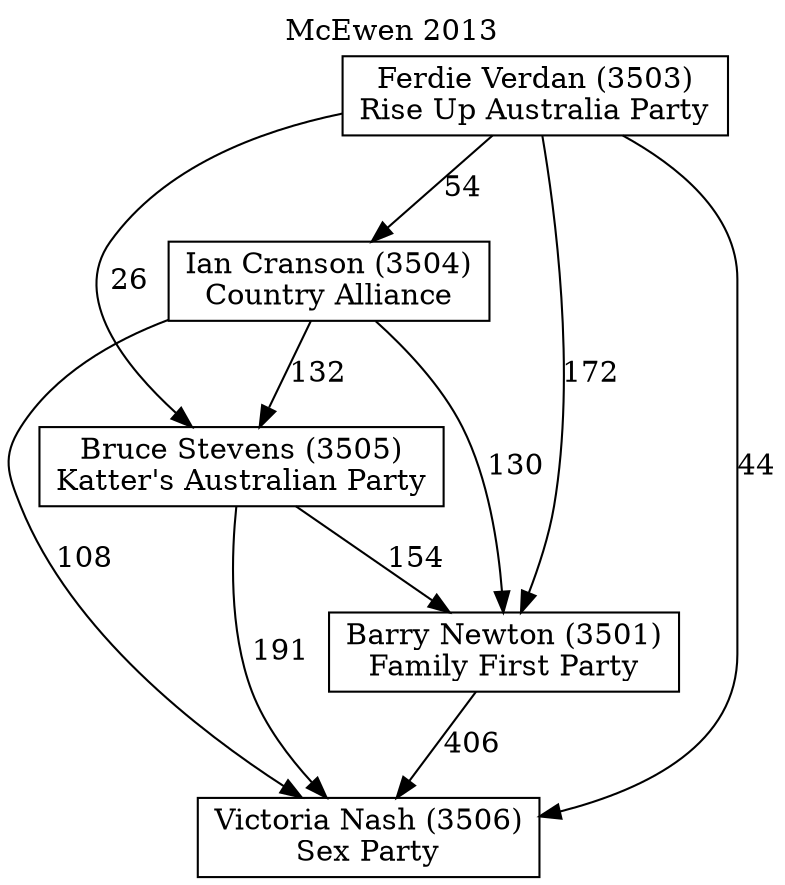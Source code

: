 // House preference flow
digraph "Victoria Nash (3506)_McEwen_2013" {
	graph [label="McEwen 2013" labelloc=t mclimit=2]
	node [shape=box]
	"Victoria Nash (3506)" [label="Victoria Nash (3506)
Sex Party"]
	"Barry Newton (3501)" [label="Barry Newton (3501)
Family First Party"]
	"Bruce Stevens (3505)" [label="Bruce Stevens (3505)
Katter's Australian Party"]
	"Ian Cranson (3504)" [label="Ian Cranson (3504)
Country Alliance"]
	"Ferdie Verdan (3503)" [label="Ferdie Verdan (3503)
Rise Up Australia Party"]
	"Barry Newton (3501)" -> "Victoria Nash (3506)" [label=406]
	"Bruce Stevens (3505)" -> "Barry Newton (3501)" [label=154]
	"Ian Cranson (3504)" -> "Bruce Stevens (3505)" [label=132]
	"Ferdie Verdan (3503)" -> "Ian Cranson (3504)" [label=54]
	"Bruce Stevens (3505)" -> "Victoria Nash (3506)" [label=191]
	"Ian Cranson (3504)" -> "Victoria Nash (3506)" [label=108]
	"Ferdie Verdan (3503)" -> "Victoria Nash (3506)" [label=44]
	"Ferdie Verdan (3503)" -> "Bruce Stevens (3505)" [label=26]
	"Ian Cranson (3504)" -> "Barry Newton (3501)" [label=130]
	"Ferdie Verdan (3503)" -> "Barry Newton (3501)" [label=172]
}
